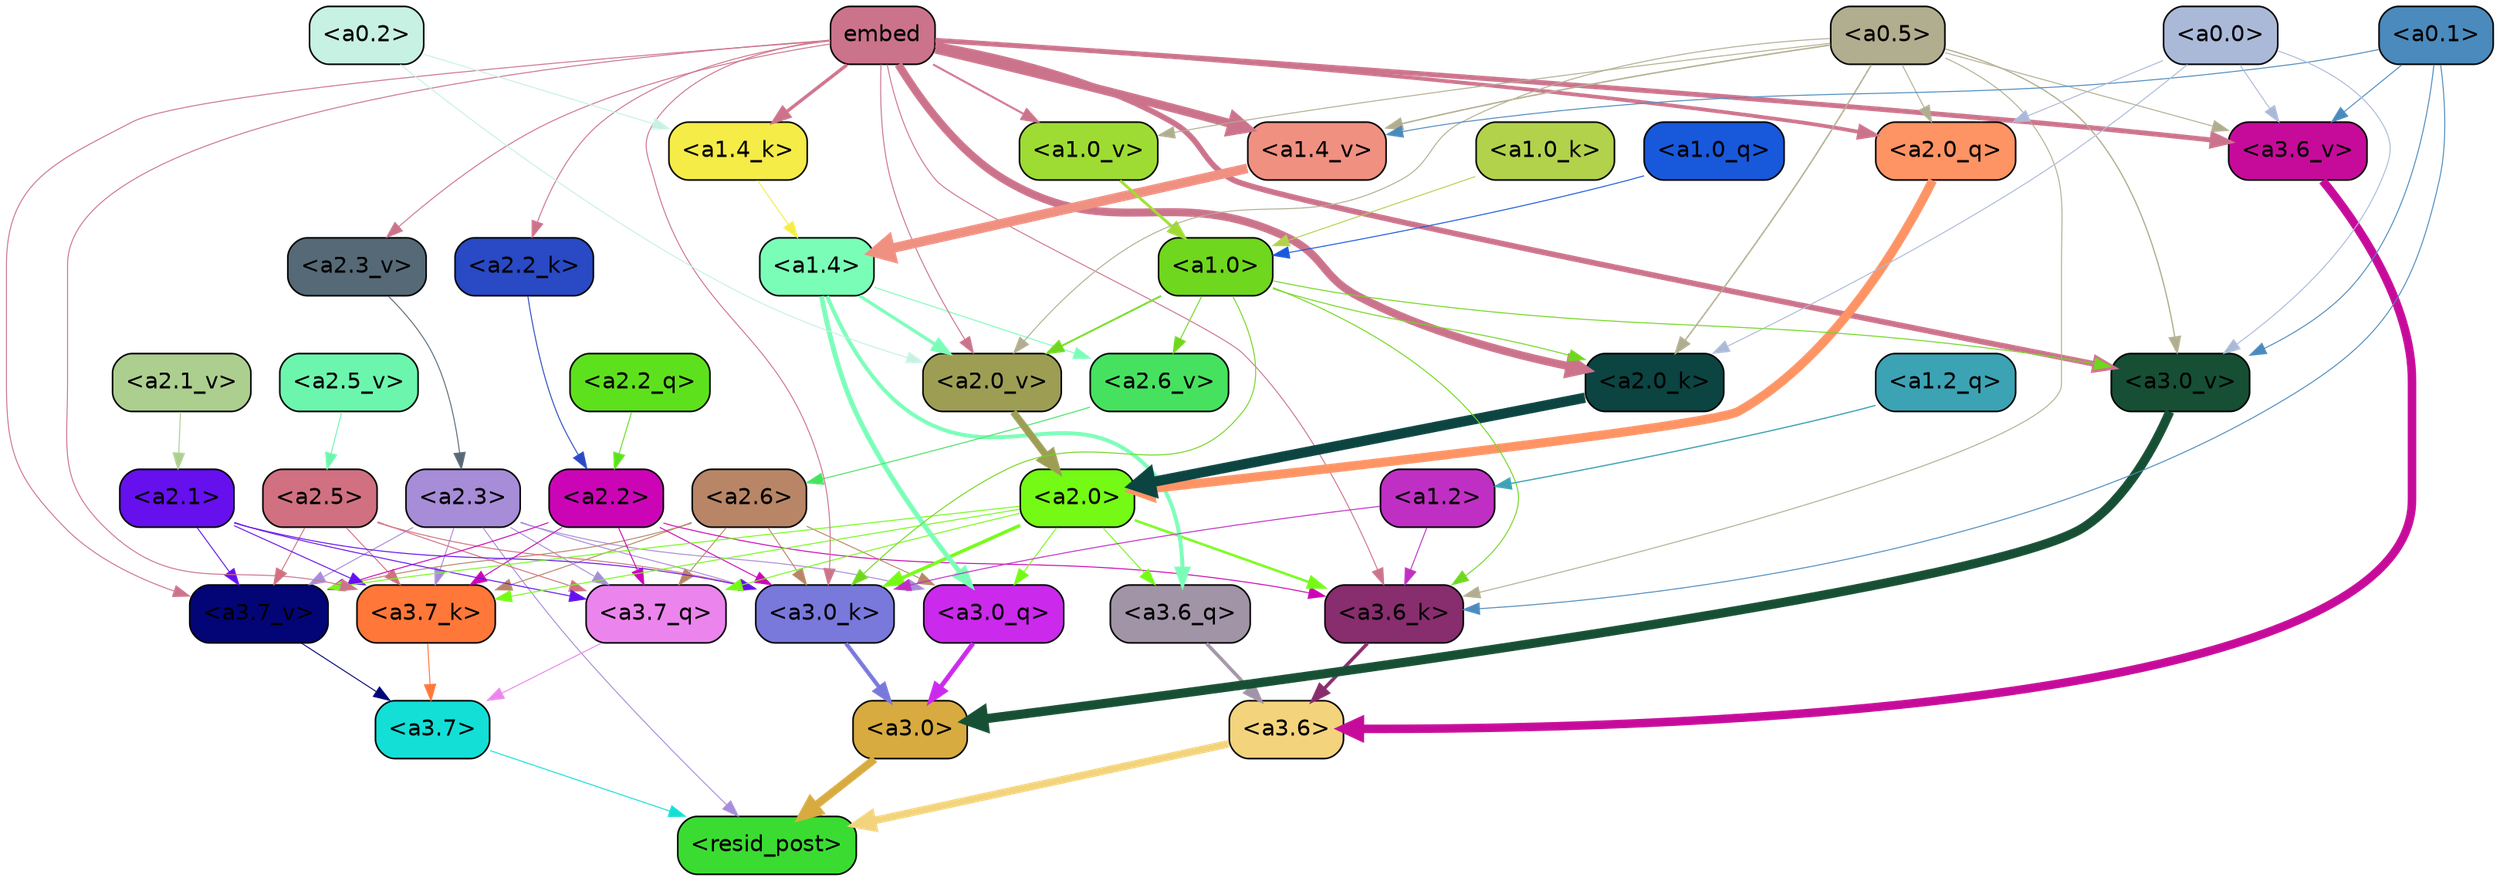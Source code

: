 strict digraph "" {
	graph [bgcolor=transparent,
		layout=dot,
		overlap=false,
		splines=true
	];
	"<a3.7>"	[color=black,
		fillcolor="#13dfd7",
		fontname=Helvetica,
		shape=box,
		style="filled, rounded"];
	"<resid_post>"	[color=black,
		fillcolor="#3bdc32",
		fontname=Helvetica,
		shape=box,
		style="filled, rounded"];
	"<a3.7>" -> "<resid_post>"	[color="#13dfd7",
		penwidth=0.6];
	"<a3.6>"	[color=black,
		fillcolor="#f3d47d",
		fontname=Helvetica,
		shape=box,
		style="filled, rounded"];
	"<a3.6>" -> "<resid_post>"	[color="#f3d47d",
		penwidth=4.7534414529800415];
	"<a3.0>"	[color=black,
		fillcolor="#d7ab40",
		fontname=Helvetica,
		shape=box,
		style="filled, rounded"];
	"<a3.0>" -> "<resid_post>"	[color="#d7ab40",
		penwidth=4.898576855659485];
	"<a2.3>"	[color=black,
		fillcolor="#a78cd8",
		fontname=Helvetica,
		shape=box,
		style="filled, rounded"];
	"<a2.3>" -> "<resid_post>"	[color="#a78cd8",
		penwidth=0.6];
	"<a3.7_q>"	[color=black,
		fillcolor="#eb85ed",
		fontname=Helvetica,
		shape=box,
		style="filled, rounded"];
	"<a2.3>" -> "<a3.7_q>"	[color="#a78cd8",
		penwidth=0.6];
	"<a3.0_q>"	[color=black,
		fillcolor="#cb29ec",
		fontname=Helvetica,
		shape=box,
		style="filled, rounded"];
	"<a2.3>" -> "<a3.0_q>"	[color="#a78cd8",
		penwidth=0.6];
	"<a3.7_k>"	[color=black,
		fillcolor="#ff7739",
		fontname=Helvetica,
		shape=box,
		style="filled, rounded"];
	"<a2.3>" -> "<a3.7_k>"	[color="#a78cd8",
		penwidth=0.6];
	"<a3.0_k>"	[color=black,
		fillcolor="#7978db",
		fontname=Helvetica,
		shape=box,
		style="filled, rounded"];
	"<a2.3>" -> "<a3.0_k>"	[color="#a78cd8",
		penwidth=0.6];
	"<a3.7_v>"	[color=black,
		fillcolor="#030576",
		fontname=Helvetica,
		shape=box,
		style="filled, rounded"];
	"<a2.3>" -> "<a3.7_v>"	[color="#a78cd8",
		penwidth=0.6];
	"<a3.7_q>" -> "<a3.7>"	[color="#eb85ed",
		penwidth=0.6];
	"<a3.6_q>"	[color=black,
		fillcolor="#a294a7",
		fontname=Helvetica,
		shape=box,
		style="filled, rounded"];
	"<a3.6_q>" -> "<a3.6>"	[color="#a294a7",
		penwidth=2.160832464694977];
	"<a3.0_q>" -> "<a3.0>"	[color="#cb29ec",
		penwidth=2.870753765106201];
	"<a3.7_k>" -> "<a3.7>"	[color="#ff7739",
		penwidth=0.6];
	"<a3.6_k>"	[color=black,
		fillcolor="#882d6e",
		fontname=Helvetica,
		shape=box,
		style="filled, rounded"];
	"<a3.6_k>" -> "<a3.6>"	[color="#882d6e",
		penwidth=2.13908451795578];
	"<a3.0_k>" -> "<a3.0>"	[color="#7978db",
		penwidth=2.520303964614868];
	"<a3.7_v>" -> "<a3.7>"	[color="#030576",
		penwidth=0.6];
	"<a3.6_v>"	[color=black,
		fillcolor="#c60b9a",
		fontname=Helvetica,
		shape=box,
		style="filled, rounded"];
	"<a3.6_v>" -> "<a3.6>"	[color="#c60b9a",
		penwidth=5.297133803367615];
	"<a3.0_v>"	[color=black,
		fillcolor="#164f34",
		fontname=Helvetica,
		shape=box,
		style="filled, rounded"];
	"<a3.0_v>" -> "<a3.0>"	[color="#164f34",
		penwidth=5.680712580680847];
	"<a2.6>"	[color=black,
		fillcolor="#b88666",
		fontname=Helvetica,
		shape=box,
		style="filled, rounded"];
	"<a2.6>" -> "<a3.7_q>"	[color="#b88666",
		penwidth=0.6];
	"<a2.6>" -> "<a3.0_q>"	[color="#b88666",
		penwidth=0.6];
	"<a2.6>" -> "<a3.7_k>"	[color="#b88666",
		penwidth=0.6];
	"<a2.6>" -> "<a3.0_k>"	[color="#b88666",
		penwidth=0.6];
	"<a2.6>" -> "<a3.7_v>"	[color="#b88666",
		penwidth=0.6];
	"<a2.5>"	[color=black,
		fillcolor="#d07081",
		fontname=Helvetica,
		shape=box,
		style="filled, rounded"];
	"<a2.5>" -> "<a3.7_q>"	[color="#d07081",
		penwidth=0.6];
	"<a2.5>" -> "<a3.7_k>"	[color="#d07081",
		penwidth=0.6];
	"<a2.5>" -> "<a3.0_k>"	[color="#d07081",
		penwidth=0.6];
	"<a2.5>" -> "<a3.7_v>"	[color="#d07081",
		penwidth=0.6];
	"<a2.2>"	[color=black,
		fillcolor="#cb05b6",
		fontname=Helvetica,
		shape=box,
		style="filled, rounded"];
	"<a2.2>" -> "<a3.7_q>"	[color="#cb05b6",
		penwidth=0.6];
	"<a2.2>" -> "<a3.7_k>"	[color="#cb05b6",
		penwidth=0.6];
	"<a2.2>" -> "<a3.6_k>"	[color="#cb05b6",
		penwidth=0.6];
	"<a2.2>" -> "<a3.0_k>"	[color="#cb05b6",
		penwidth=0.6];
	"<a2.2>" -> "<a3.7_v>"	[color="#cb05b6",
		penwidth=0.6];
	"<a2.1>"	[color=black,
		fillcolor="#6510ed",
		fontname=Helvetica,
		shape=box,
		style="filled, rounded"];
	"<a2.1>" -> "<a3.7_q>"	[color="#6510ed",
		penwidth=0.6];
	"<a2.1>" -> "<a3.7_k>"	[color="#6510ed",
		penwidth=0.6];
	"<a2.1>" -> "<a3.0_k>"	[color="#6510ed",
		penwidth=0.6];
	"<a2.1>" -> "<a3.7_v>"	[color="#6510ed",
		penwidth=0.6];
	"<a2.0>"	[color=black,
		fillcolor="#74fa15",
		fontname=Helvetica,
		shape=box,
		style="filled, rounded"];
	"<a2.0>" -> "<a3.7_q>"	[color="#74fa15",
		penwidth=0.6];
	"<a2.0>" -> "<a3.6_q>"	[color="#74fa15",
		penwidth=0.6];
	"<a2.0>" -> "<a3.0_q>"	[color="#74fa15",
		penwidth=0.6];
	"<a2.0>" -> "<a3.7_k>"	[color="#74fa15",
		penwidth=0.6];
	"<a2.0>" -> "<a3.6_k>"	[color="#74fa15",
		penwidth=1.4807794839143753];
	"<a2.0>" -> "<a3.0_k>"	[color="#74fa15",
		penwidth=2.095262974500656];
	"<a2.0>" -> "<a3.7_v>"	[color="#74fa15",
		penwidth=0.6];
	"<a1.4>"	[color=black,
		fillcolor="#7afeb7",
		fontname=Helvetica,
		shape=box,
		style="filled, rounded"];
	"<a1.4>" -> "<a3.6_q>"	[color="#7afeb7",
		penwidth=2.425799250602722];
	"<a1.4>" -> "<a3.0_q>"	[color="#7afeb7",
		penwidth=3.0341034531593323];
	"<a2.6_v>"	[color=black,
		fillcolor="#46e25f",
		fontname=Helvetica,
		shape=box,
		style="filled, rounded"];
	"<a1.4>" -> "<a2.6_v>"	[color="#7afeb7",
		penwidth=0.6];
	"<a2.0_v>"	[color=black,
		fillcolor="#9d9e54",
		fontname=Helvetica,
		shape=box,
		style="filled, rounded"];
	"<a1.4>" -> "<a2.0_v>"	[color="#7afeb7",
		penwidth=2.007302835583687];
	embed	[color=black,
		fillcolor="#cc738c",
		fontname=Helvetica,
		shape=box,
		style="filled, rounded"];
	embed -> "<a3.7_k>"	[color="#cc738c",
		penwidth=0.6];
	embed -> "<a3.6_k>"	[color="#cc738c",
		penwidth=0.6];
	embed -> "<a3.0_k>"	[color="#cc738c",
		penwidth=0.6];
	embed -> "<a3.7_v>"	[color="#cc738c",
		penwidth=0.6];
	embed -> "<a3.6_v>"	[color="#cc738c",
		penwidth=3.067279100418091];
	embed -> "<a3.0_v>"	[color="#cc738c",
		penwidth=3.5202720761299133];
	"<a2.0_q>"	[color=black,
		fillcolor="#fe9364",
		fontname=Helvetica,
		shape=box,
		style="filled, rounded"];
	embed -> "<a2.0_q>"	[color="#cc738c",
		penwidth=2.339468687772751];
	"<a2.2_k>"	[color=black,
		fillcolor="#2949c5",
		fontname=Helvetica,
		shape=box,
		style="filled, rounded"];
	embed -> "<a2.2_k>"	[color="#cc738c",
		penwidth=0.6];
	"<a2.0_k>"	[color=black,
		fillcolor="#0b4441",
		fontname=Helvetica,
		shape=box,
		style="filled, rounded"];
	embed -> "<a2.0_k>"	[color="#cc738c",
		penwidth=4.9759310483932495];
	"<a2.3_v>"	[color=black,
		fillcolor="#566976",
		fontname=Helvetica,
		shape=box,
		style="filled, rounded"];
	embed -> "<a2.3_v>"	[color="#cc738c",
		penwidth=0.6];
	embed -> "<a2.0_v>"	[color="#cc738c",
		penwidth=0.6];
	"<a1.4_k>"	[color=black,
		fillcolor="#f5ec47",
		fontname=Helvetica,
		shape=box,
		style="filled, rounded"];
	embed -> "<a1.4_k>"	[color="#cc738c",
		penwidth=2.0715588331222534];
	"<a1.4_v>"	[color=black,
		fillcolor="#f09081",
		fontname=Helvetica,
		shape=box,
		style="filled, rounded"];
	embed -> "<a1.4_v>"	[color="#cc738c",
		penwidth=5.3763720989227295];
	"<a1.0_v>"	[color=black,
		fillcolor="#9edc33",
		fontname=Helvetica,
		shape=box,
		style="filled, rounded"];
	embed -> "<a1.0_v>"	[color="#cc738c",
		penwidth=1.232791244983673];
	"<a1.2>"	[color=black,
		fillcolor="#c02fc4",
		fontname=Helvetica,
		shape=box,
		style="filled, rounded"];
	"<a1.2>" -> "<a3.6_k>"	[color="#c02fc4",
		penwidth=0.6];
	"<a1.2>" -> "<a3.0_k>"	[color="#c02fc4",
		penwidth=0.6];
	"<a1.0>"	[color=black,
		fillcolor="#6fd71d",
		fontname=Helvetica,
		shape=box,
		style="filled, rounded"];
	"<a1.0>" -> "<a3.6_k>"	[color="#6fd71d",
		penwidth=0.6];
	"<a1.0>" -> "<a3.0_k>"	[color="#6fd71d",
		penwidth=0.6];
	"<a1.0>" -> "<a3.0_v>"	[color="#6fd71d",
		penwidth=0.6];
	"<a1.0>" -> "<a2.0_k>"	[color="#6fd71d",
		penwidth=0.6];
	"<a1.0>" -> "<a2.6_v>"	[color="#6fd71d",
		penwidth=0.6];
	"<a1.0>" -> "<a2.0_v>"	[color="#6fd71d",
		penwidth=1.0943371653556824];
	"<a0.5>"	[color=black,
		fillcolor="#b1ad8f",
		fontname=Helvetica,
		shape=box,
		style="filled, rounded"];
	"<a0.5>" -> "<a3.6_k>"	[color="#b1ad8f",
		penwidth=0.6];
	"<a0.5>" -> "<a3.6_v>"	[color="#b1ad8f",
		penwidth=0.6];
	"<a0.5>" -> "<a3.0_v>"	[color="#b1ad8f",
		penwidth=0.764040544629097];
	"<a0.5>" -> "<a2.0_q>"	[color="#b1ad8f",
		penwidth=0.6];
	"<a0.5>" -> "<a2.0_k>"	[color="#b1ad8f",
		penwidth=0.8956001400947571];
	"<a0.5>" -> "<a2.0_v>"	[color="#b1ad8f",
		penwidth=0.6];
	"<a0.5>" -> "<a1.4_v>"	[color="#b1ad8f",
		penwidth=0.8774083852767944];
	"<a0.5>" -> "<a1.0_v>"	[color="#b1ad8f",
		penwidth=0.6];
	"<a0.1>"	[color=black,
		fillcolor="#4b8abd",
		fontname=Helvetica,
		shape=box,
		style="filled, rounded"];
	"<a0.1>" -> "<a3.6_k>"	[color="#4b8abd",
		penwidth=0.6];
	"<a0.1>" -> "<a3.6_v>"	[color="#4b8abd",
		penwidth=0.6];
	"<a0.1>" -> "<a3.0_v>"	[color="#4b8abd",
		penwidth=0.6];
	"<a0.1>" -> "<a1.4_v>"	[color="#4b8abd",
		penwidth=0.6];
	"<a0.0>"	[color=black,
		fillcolor="#abb9d8",
		fontname=Helvetica,
		shape=box,
		style="filled, rounded"];
	"<a0.0>" -> "<a3.6_v>"	[color="#abb9d8",
		penwidth=0.6];
	"<a0.0>" -> "<a3.0_v>"	[color="#abb9d8",
		penwidth=0.6];
	"<a0.0>" -> "<a2.0_q>"	[color="#abb9d8",
		penwidth=0.6];
	"<a0.0>" -> "<a2.0_k>"	[color="#abb9d8",
		penwidth=0.6];
	"<a2.2_q>"	[color=black,
		fillcolor="#5ee11d",
		fontname=Helvetica,
		shape=box,
		style="filled, rounded"];
	"<a2.2_q>" -> "<a2.2>"	[color="#5ee11d",
		penwidth=0.6];
	"<a2.0_q>" -> "<a2.0>"	[color="#fe9364",
		penwidth=5.606565475463867];
	"<a2.2_k>" -> "<a2.2>"	[color="#2949c5",
		penwidth=0.6];
	"<a2.0_k>" -> "<a2.0>"	[color="#0b4441",
		penwidth=6.344284534454346];
	"<a2.6_v>" -> "<a2.6>"	[color="#46e25f",
		penwidth=0.6];
	"<a2.5_v>"	[color=black,
		fillcolor="#6cf6ad",
		fontname=Helvetica,
		shape=box,
		style="filled, rounded"];
	"<a2.5_v>" -> "<a2.5>"	[color="#6cf6ad",
		penwidth=0.6];
	"<a2.3_v>" -> "<a2.3>"	[color="#566976",
		penwidth=0.6];
	"<a2.1_v>"	[color=black,
		fillcolor="#accf8f",
		fontname=Helvetica,
		shape=box,
		style="filled, rounded"];
	"<a2.1_v>" -> "<a2.1>"	[color="#accf8f",
		penwidth=0.6];
	"<a2.0_v>" -> "<a2.0>"	[color="#9d9e54",
		penwidth=4.422677040100098];
	"<a0.2>"	[color=black,
		fillcolor="#c7f1e3",
		fontname=Helvetica,
		shape=box,
		style="filled, rounded"];
	"<a0.2>" -> "<a2.0_v>"	[color="#c7f1e3",
		penwidth=0.6];
	"<a0.2>" -> "<a1.4_k>"	[color="#c7f1e3",
		penwidth=0.6];
	"<a1.2_q>"	[color=black,
		fillcolor="#3ca3b4",
		fontname=Helvetica,
		shape=box,
		style="filled, rounded"];
	"<a1.2_q>" -> "<a1.2>"	[color="#3ca3b4",
		penwidth=0.7570515871047974];
	"<a1.0_q>"	[color=black,
		fillcolor="#1858db",
		fontname=Helvetica,
		shape=box,
		style="filled, rounded"];
	"<a1.0_q>" -> "<a1.0>"	[color="#1858db",
		penwidth=0.6];
	"<a1.4_k>" -> "<a1.4>"	[color="#f5ec47",
		penwidth=0.6];
	"<a1.0_k>"	[color=black,
		fillcolor="#b2d24c",
		fontname=Helvetica,
		shape=box,
		style="filled, rounded"];
	"<a1.0_k>" -> "<a1.0>"	[color="#b2d24c",
		penwidth=0.6];
	"<a1.4_v>" -> "<a1.4>"	[color="#f09081",
		penwidth=6.0194467306137085];
	"<a1.0_v>" -> "<a1.0>"	[color="#9edc33",
		penwidth=1.738280937075615];
}
